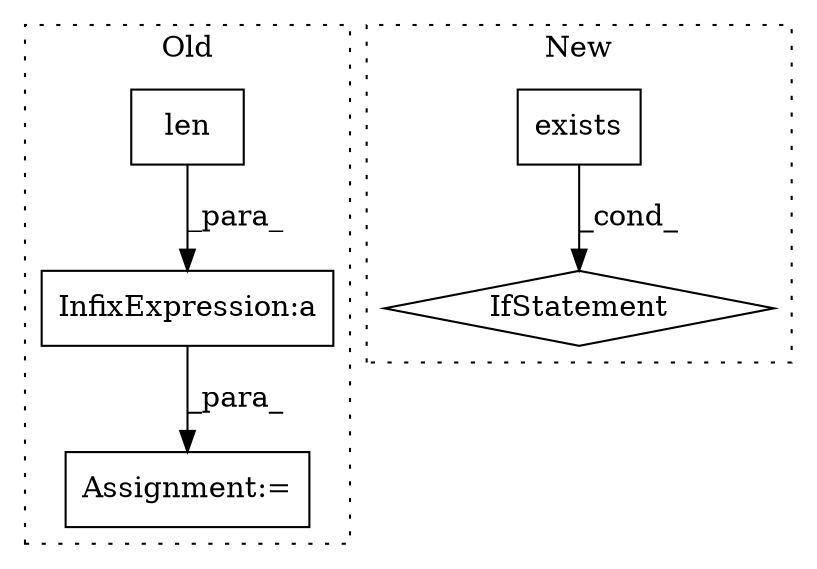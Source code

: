 digraph G {
subgraph cluster0 {
1 [label="len" a="32" s="3003,3021" l="4,1" shape="box"];
4 [label="Assignment:=" a="7" s="2978" l="1" shape="box"];
5 [label="InfixExpression:a" a="27" s="3000" l="3" shape="box"];
label = "Old";
style="dotted";
}
subgraph cluster1 {
2 [label="exists" a="32" s="3937,3954" l="7,1" shape="box"];
3 [label="IfStatement" a="25" s="3925,3955" l="4,2" shape="diamond"];
label = "New";
style="dotted";
}
1 -> 5 [label="_para_"];
2 -> 3 [label="_cond_"];
5 -> 4 [label="_para_"];
}